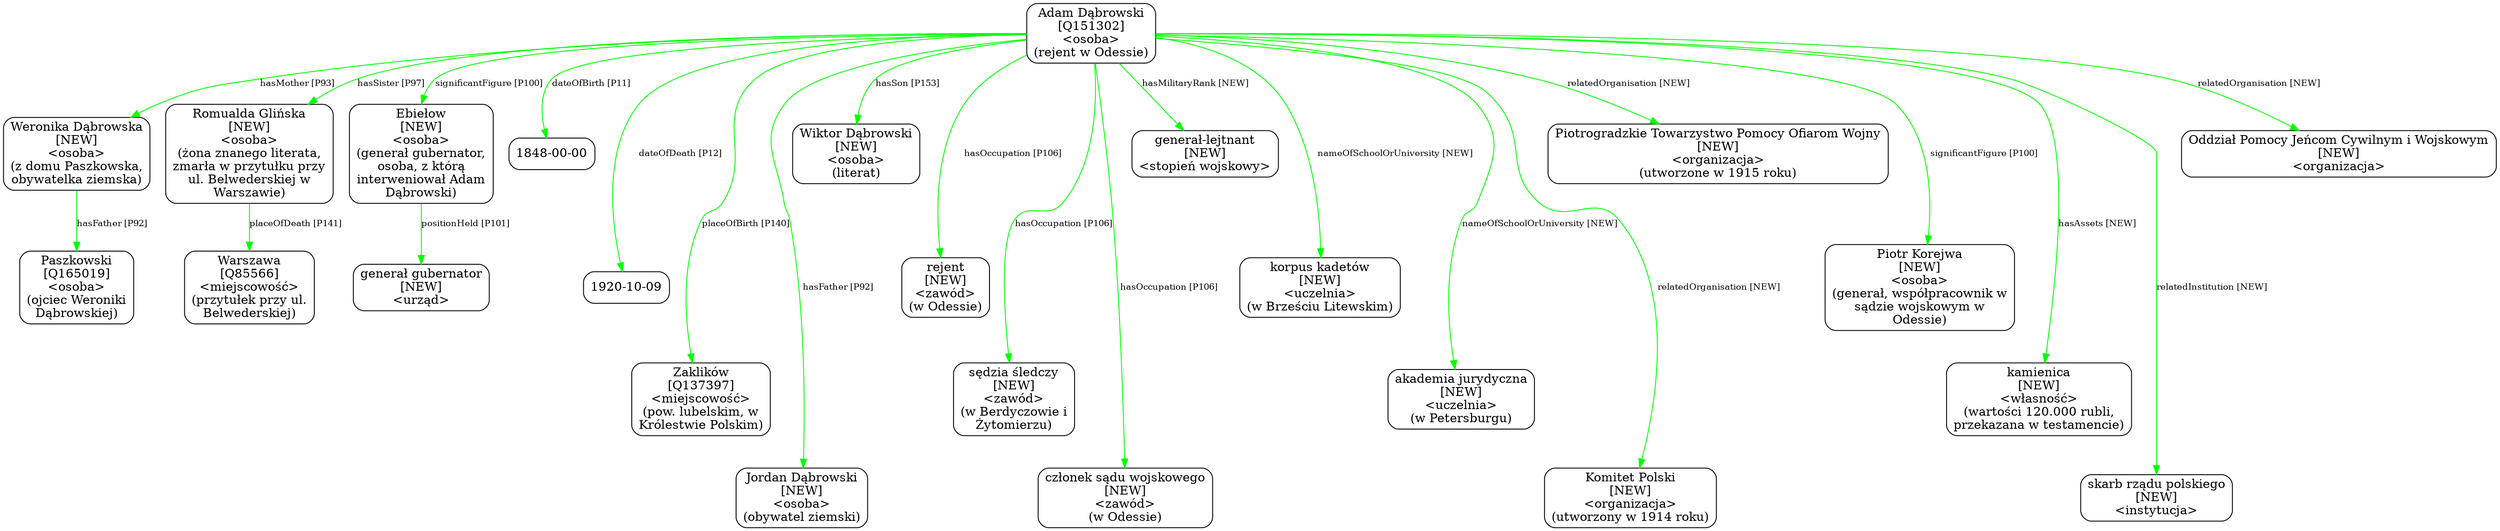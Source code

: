 digraph {
	node [shape=box,
		style=rounded
	];
	edge [fontsize=10];
	"Adam Dąbrowski
[Q151302]
<osoba>
(rejent w Odessie)"	[color=black,
		label="Adam Dąbrowski
[Q151302]
<osoba>
(rejent w Odessie)"];
	"Weronika Dąbrowska
[NEW]
<osoba>
(z domu Paszkowska,
obywatelka ziemska)"	[color=black,
		label="Weronika Dąbrowska
[NEW]
<osoba>
(z domu Paszkowska,
obywatelka ziemska)"];
	"Adam Dąbrowski
[Q151302]
<osoba>
(rejent w Odessie)" -> "Weronika Dąbrowska
[NEW]
<osoba>
(z domu Paszkowska,
obywatelka ziemska)"	[color=green,
		label="hasMother [P93]"];
	"Romualda Glińska
[NEW]
<osoba>
(żona znanego literata,
zmarła w przytułku przy
ul. Belwederskiej w
Warszawie)"	[color=black,
		label="Romualda Glińska
[NEW]
<osoba>
(żona znanego literata,
zmarła w przytułku przy
ul. Belwederskiej w
Warszawie)"];
	"Adam Dąbrowski
[Q151302]
<osoba>
(rejent w Odessie)" -> "Romualda Glińska
[NEW]
<osoba>
(żona znanego literata,
zmarła w przytułku przy
ul. Belwederskiej w
Warszawie)"	[color=green,
		label="hasSister [P97]"];
	"Ebiełow
[NEW]
<osoba>
(generał gubernator,
osoba, z którą
interweniował Adam
Dąbrowski)"	[color=black,
		label="Ebiełow
[NEW]
<osoba>
(generał gubernator,
osoba, z którą
interweniował Adam
Dąbrowski)"];
	"Adam Dąbrowski
[Q151302]
<osoba>
(rejent w Odessie)" -> "Ebiełow
[NEW]
<osoba>
(generał gubernator,
osoba, z którą
interweniował Adam
Dąbrowski)"	[color=green,
		label="significantFigure [P100]"];
	"Adam Dąbrowski
[Q151302]
<osoba>
(rejent w Odessie)" -> "1848-00-00"	[color=green,
		label="dateOfBirth [P11]",
		minlen=1];
	"Adam Dąbrowski
[Q151302]
<osoba>
(rejent w Odessie)" -> "1920-10-09"	[color=green,
		label="dateOfDeath [P12]",
		minlen=2];
	"Adam Dąbrowski
[Q151302]
<osoba>
(rejent w Odessie)" -> "Zaklików
[Q137397]
<miejscowość>
(pow. lubelskim, w
Królestwie Polskim)"	[color=green,
		label="placeOfBirth [P140]",
		minlen=3];
	"Adam Dąbrowski
[Q151302]
<osoba>
(rejent w Odessie)" -> "Jordan Dąbrowski
[NEW]
<osoba>
(obywatel ziemski)"	[color=green,
		label="hasFather [P92]",
		minlen=4];
	"Adam Dąbrowski
[Q151302]
<osoba>
(rejent w Odessie)" -> "Wiktor Dąbrowski
[NEW]
<osoba>
(literat)"	[color=green,
		label="hasSon [P153]",
		minlen=1];
	"Adam Dąbrowski
[Q151302]
<osoba>
(rejent w Odessie)" -> "rejent
[NEW]
<zawód>
(w Odessie)"	[color=green,
		label="hasOccupation [P106]",
		minlen=2];
	"Adam Dąbrowski
[Q151302]
<osoba>
(rejent w Odessie)" -> "sędzia śledczy
[NEW]
<zawód>
(w Berdyczowie i
Żytomierzu)"	[color=green,
		label="hasOccupation [P106]",
		minlen=3];
	"Adam Dąbrowski
[Q151302]
<osoba>
(rejent w Odessie)" -> "członek sądu wojskowego
[NEW]
<zawód>
(w Odessie)"	[color=green,
		label="hasOccupation [P106]",
		minlen=4];
	"Adam Dąbrowski
[Q151302]
<osoba>
(rejent w Odessie)" -> "generał-lejtnant
[NEW]
<stopień wojskowy>"	[color=green,
		label="hasMilitaryRank [NEW]",
		minlen=1];
	"Adam Dąbrowski
[Q151302]
<osoba>
(rejent w Odessie)" -> "korpus kadetów
[NEW]
<uczelnia>
(w Brześciu Litewskim)"	[color=green,
		label="nameOfSchoolOrUniversity [NEW]",
		minlen=2];
	"Adam Dąbrowski
[Q151302]
<osoba>
(rejent w Odessie)" -> "akademia jurydyczna
[NEW]
<uczelnia>
(w Petersburgu)"	[color=green,
		label="nameOfSchoolOrUniversity [NEW]",
		minlen=3];
	"Adam Dąbrowski
[Q151302]
<osoba>
(rejent w Odessie)" -> "Komitet Polski
[NEW]
<organizacja>
(utworzony w 1914 roku)"	[color=green,
		label="relatedOrganisation [NEW]",
		minlen=4];
	"Adam Dąbrowski
[Q151302]
<osoba>
(rejent w Odessie)" -> "Piotrogradzkie Towarzystwo Pomocy Ofiarom Wojny
[NEW]
<organizacja>
(utworzone w 1915 roku)"	[color=green,
		label="relatedOrganisation [NEW]",
		minlen=1];
	"Adam Dąbrowski
[Q151302]
<osoba>
(rejent w Odessie)" -> "Piotr Korejwa
[NEW]
<osoba>
(generał, współpracownik w
sądzie wojskowym w
Odessie)"	[color=green,
		label="significantFigure [P100]",
		minlen=2];
	"Adam Dąbrowski
[Q151302]
<osoba>
(rejent w Odessie)" -> "kamienica
[NEW]
<własność>
(wartości 120.000 rubli,
przekazana w testamencie)"	[color=green,
		label="hasAssets [NEW]",
		minlen=3];
	"Adam Dąbrowski
[Q151302]
<osoba>
(rejent w Odessie)" -> "skarb rządu polskiego
[NEW]
<instytucja>"	[color=green,
		label="relatedInstitution [NEW]",
		minlen=4];
	"Adam Dąbrowski
[Q151302]
<osoba>
(rejent w Odessie)" -> "Oddział Pomocy Jeńcom Cywilnym i Wojskowym
[NEW]
<organizacja>"	[color=green,
		label="relatedOrganisation [NEW]",
		minlen=1];
	"Weronika Dąbrowska
[NEW]
<osoba>
(z domu Paszkowska,
obywatelka ziemska)" -> "Paszkowski
[Q165019]
<osoba>
(ojciec Weroniki
Dąbrowskiej)"	[color=green,
		label="hasFather [P92]",
		minlen=1];
	"Romualda Glińska
[NEW]
<osoba>
(żona znanego literata,
zmarła w przytułku przy
ul. Belwederskiej w
Warszawie)" -> "Warszawa
[Q85566]
<miejscowość>
(przytułek przy ul.
Belwederskiej)"	[color=green,
		label="placeOfDeath [P141]",
		minlen=1];
	"Ebiełow
[NEW]
<osoba>
(generał gubernator,
osoba, z którą
interweniował Adam
Dąbrowski)" -> "generał gubernator
[NEW]
<urząd>"	[color=green,
		label="positionHeld [P101]",
		minlen=1];
}
